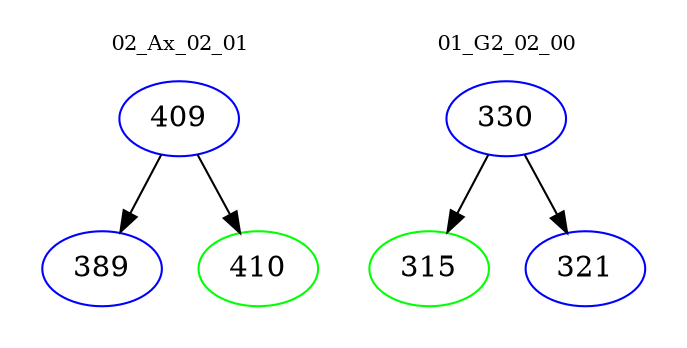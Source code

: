 digraph{
subgraph cluster_0 {
color = white
label = "02_Ax_02_01";
fontsize=10;
T0_409 [label="409", color="blue"]
T0_409 -> T0_389 [color="black"]
T0_389 [label="389", color="blue"]
T0_409 -> T0_410 [color="black"]
T0_410 [label="410", color="green"]
}
subgraph cluster_1 {
color = white
label = "01_G2_02_00";
fontsize=10;
T1_330 [label="330", color="blue"]
T1_330 -> T1_315 [color="black"]
T1_315 [label="315", color="green"]
T1_330 -> T1_321 [color="black"]
T1_321 [label="321", color="blue"]
}
}
